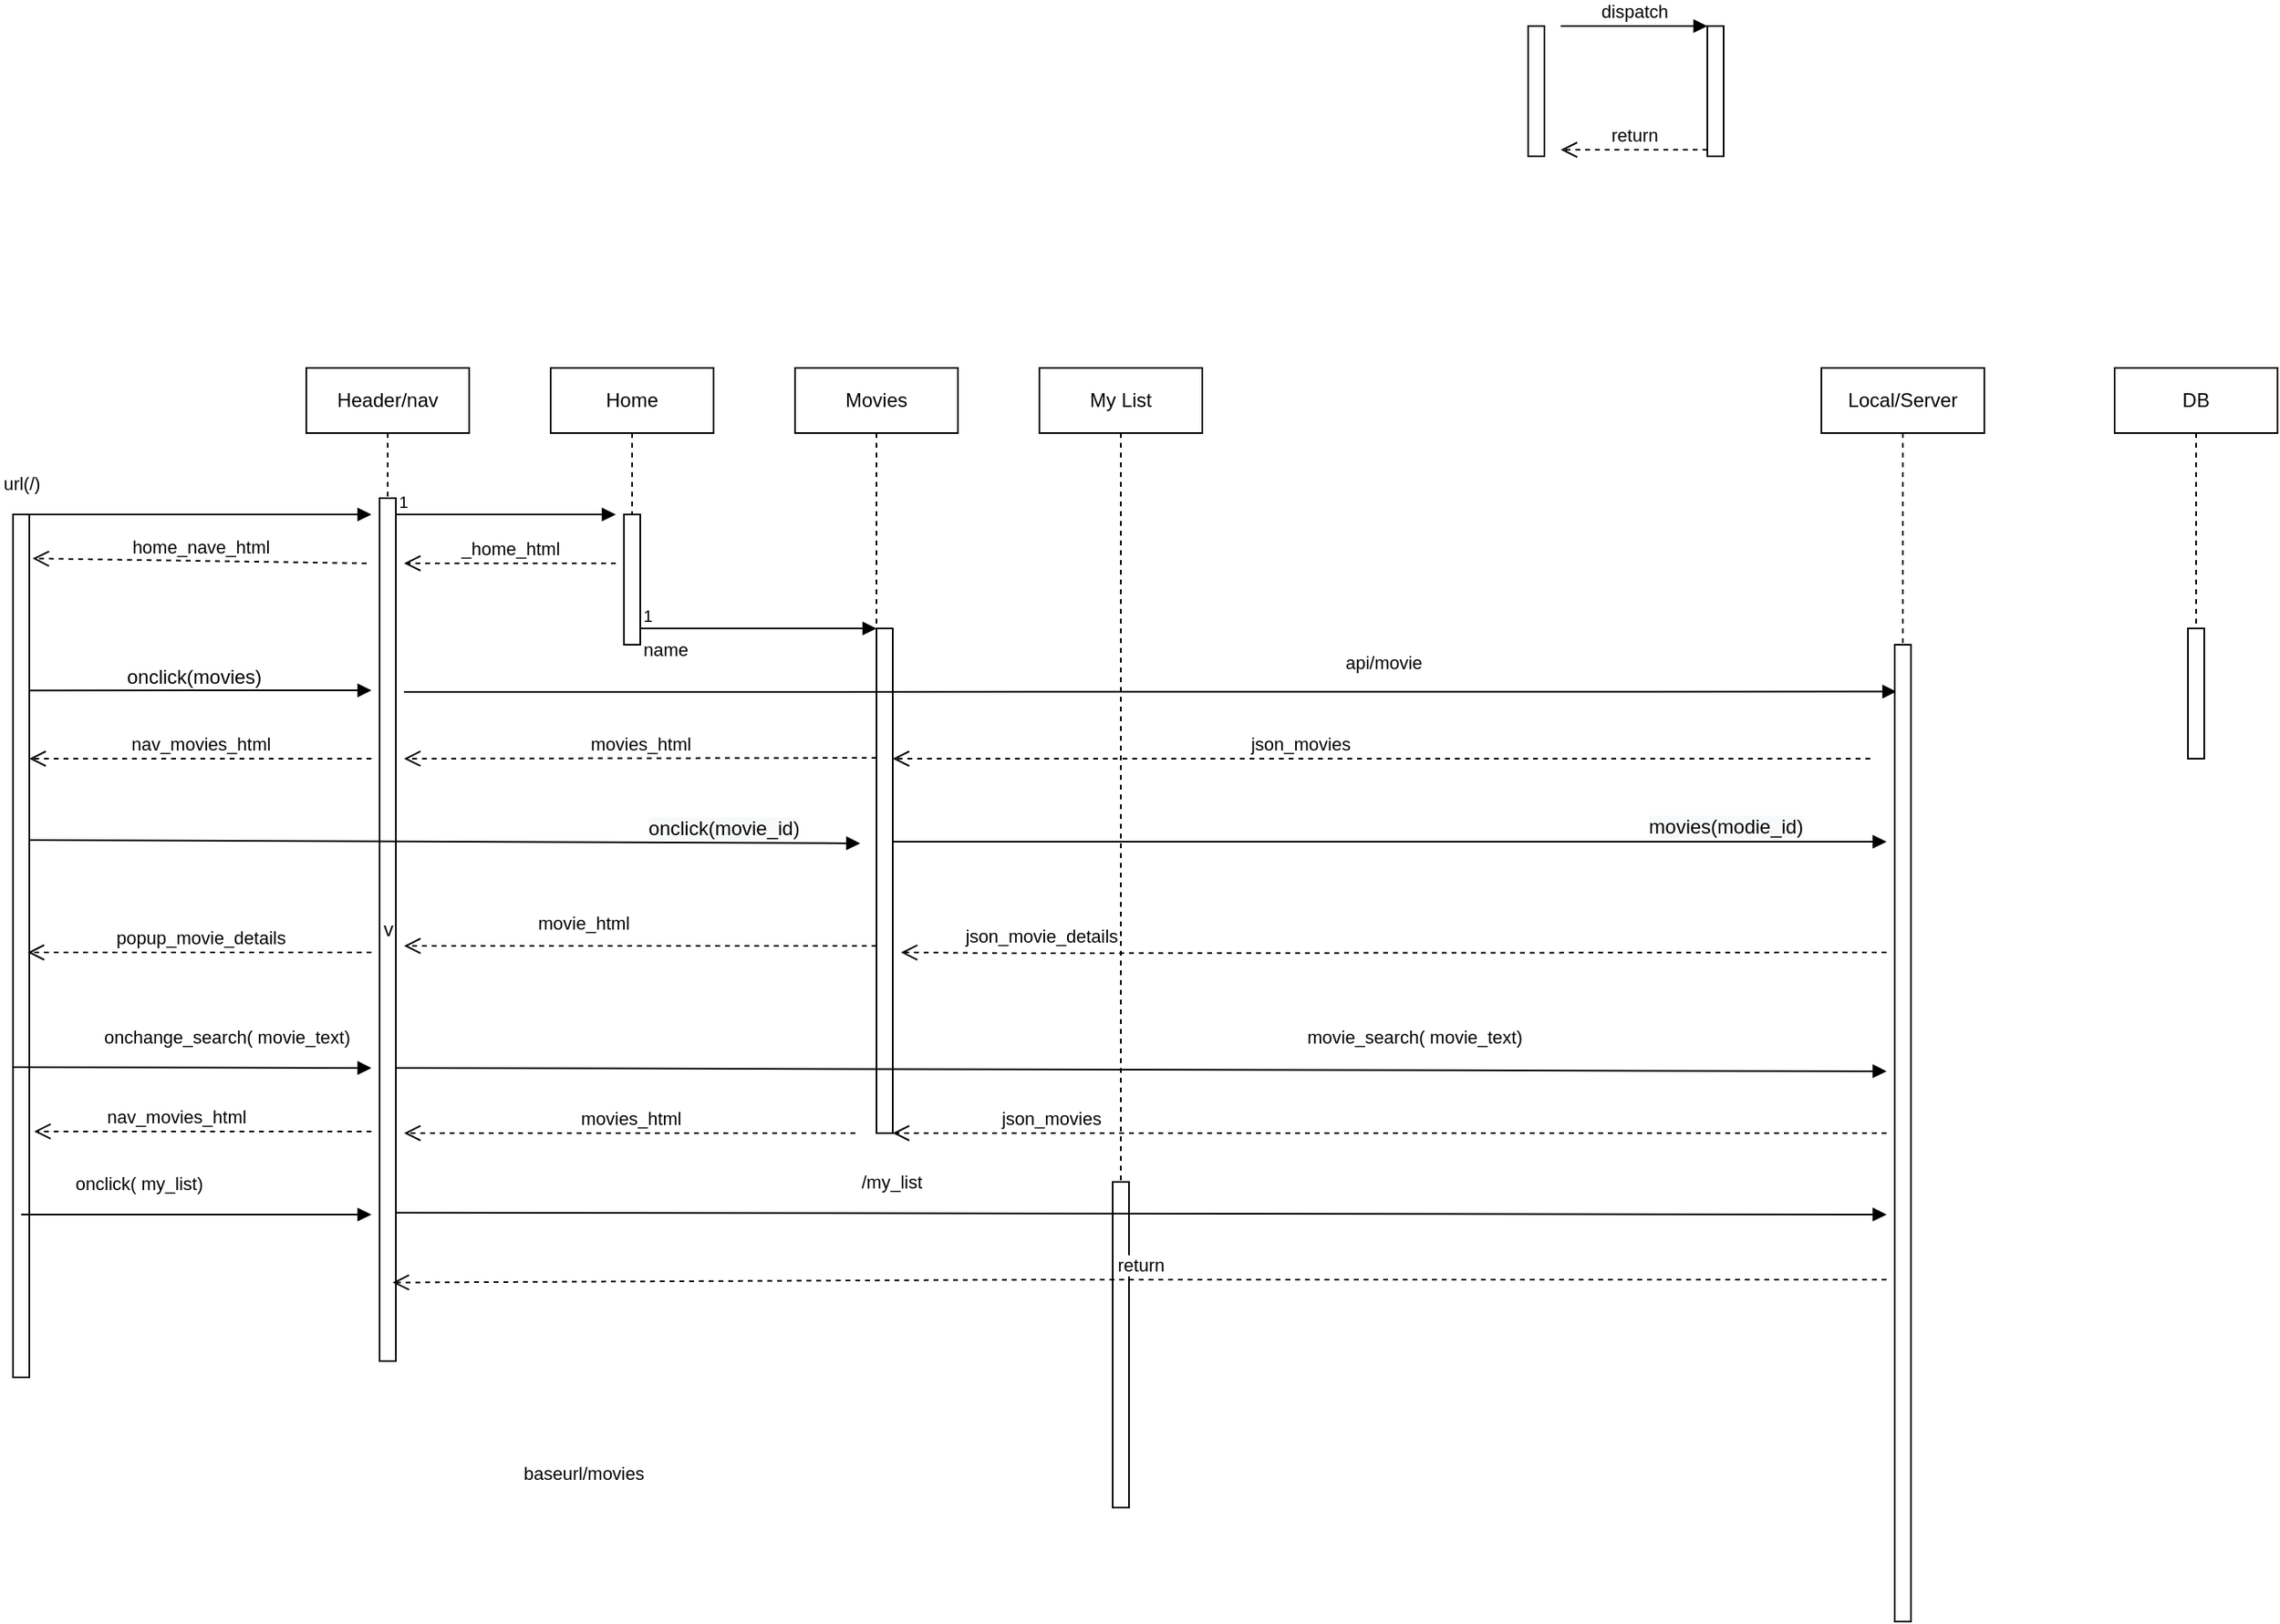 <mxfile version="12.1.3" type="device" pages="2"><diagram id="BXN4NNJBQrKF_9aaGOso" name="Sequence Digram"><mxGraphModel dx="1632" dy="520" grid="1" gridSize="10" guides="1" tooltips="1" connect="1" arrows="1" fold="1" page="1" pageScale="1" pageWidth="850" pageHeight="1100" math="0" shadow="0"><root><mxCell id="0"/><mxCell id="1" parent="0"/><mxCell id="UBYb5tP1mh_K7rRH06WH-1" value="" style="html=1;points=[];perimeter=orthogonalPerimeter;" parent="1" vertex="1"><mxGeometry x="210" y="70" width="10" height="80" as="geometry"/></mxCell><mxCell id="UBYb5tP1mh_K7rRH06WH-2" value="dispatch" style="html=1;verticalAlign=bottom;endArrow=block;entryX=0;entryY=0;" parent="1" target="UBYb5tP1mh_K7rRH06WH-1" edge="1"><mxGeometry relative="1" as="geometry"><mxPoint x="120" y="70" as="sourcePoint"/></mxGeometry></mxCell><mxCell id="UBYb5tP1mh_K7rRH06WH-3" value="return" style="html=1;verticalAlign=bottom;endArrow=open;dashed=1;endSize=8;exitX=0;exitY=0.95;" parent="1" source="UBYb5tP1mh_K7rRH06WH-1" edge="1"><mxGeometry relative="1" as="geometry"><mxPoint x="120" y="146" as="targetPoint"/></mxGeometry></mxCell><mxCell id="UBYb5tP1mh_K7rRH06WH-4" value="" style="html=1;points=[];perimeter=orthogonalPerimeter;" parent="1" vertex="1"><mxGeometry x="100" y="70" width="10" height="80" as="geometry"/></mxCell><mxCell id="f4EtuYIj_TBN80JB_MYa-1" value="" style="html=1;points=[];perimeter=orthogonalPerimeter;" parent="1" vertex="1"><mxGeometry x="-830" y="370" width="10" height="530" as="geometry"/></mxCell><mxCell id="f4EtuYIj_TBN80JB_MYa-2" value="Home" style="shape=umlLifeline;perimeter=lifelinePerimeter;whiteSpace=wrap;html=1;container=1;collapsible=0;recursiveResize=0;outlineConnect=0;" parent="1" vertex="1"><mxGeometry x="-500" y="280" width="100" height="90" as="geometry"/></mxCell><mxCell id="f4EtuYIj_TBN80JB_MYa-3" value="" style="html=1;points=[];perimeter=orthogonalPerimeter;" parent="1" vertex="1"><mxGeometry x="-455" y="370" width="10" height="80" as="geometry"/></mxCell><mxCell id="f4EtuYIj_TBN80JB_MYa-4" value="url(/)" style="html=1;verticalAlign=bottom;endArrow=block;" parent="1" edge="1"><mxGeometry x="-1" y="10" width="80" relative="1" as="geometry"><mxPoint x="-825" y="370" as="sourcePoint"/><mxPoint x="-610" y="370" as="targetPoint"/><mxPoint as="offset"/></mxGeometry></mxCell><mxCell id="f4EtuYIj_TBN80JB_MYa-5" value="Movies" style="shape=umlLifeline;perimeter=lifelinePerimeter;whiteSpace=wrap;html=1;container=1;collapsible=0;recursiveResize=0;outlineConnect=0;" parent="1" vertex="1"><mxGeometry x="-350" y="280" width="100" height="160" as="geometry"/></mxCell><mxCell id="f4EtuYIj_TBN80JB_MYa-6" value="" style="html=1;points=[];perimeter=orthogonalPerimeter;" parent="1" vertex="1"><mxGeometry x="-300" y="440" width="10" height="310" as="geometry"/></mxCell><mxCell id="f4EtuYIj_TBN80JB_MYa-7" value="_home_html" style="html=1;verticalAlign=bottom;endArrow=open;dashed=1;endSize=8;" parent="1" edge="1"><mxGeometry relative="1" as="geometry"><mxPoint x="-460" y="400" as="sourcePoint"/><mxPoint x="-590" y="400" as="targetPoint"/></mxGeometry></mxCell><mxCell id="f4EtuYIj_TBN80JB_MYa-8" value="baseurl/movies" style="html=1;verticalAlign=bottom;endArrow=block;exitX=1;exitY=0.204;exitDx=0;exitDy=0;exitPerimeter=0;" parent="1" source="f4EtuYIj_TBN80JB_MYa-1" edge="1"><mxGeometry x="1" y="-507" width="80" relative="1" as="geometry"><mxPoint x="-819.5" y="440" as="sourcePoint"/><mxPoint x="-610" y="478" as="targetPoint"/><mxPoint x="130" y="-17" as="offset"/></mxGeometry></mxCell><mxCell id="f4EtuYIj_TBN80JB_MYa-9" value="name" style="endArrow=block;endFill=1;html=1;edgeStyle=orthogonalEdgeStyle;align=left;verticalAlign=top;" parent="1" edge="1"><mxGeometry x="-1" relative="1" as="geometry"><mxPoint x="-445" y="440" as="sourcePoint"/><mxPoint x="-300" y="440" as="targetPoint"/></mxGeometry></mxCell><mxCell id="f4EtuYIj_TBN80JB_MYa-10" value="1" style="resizable=0;html=1;align=left;verticalAlign=bottom;labelBackgroundColor=#ffffff;fontSize=10;" parent="f4EtuYIj_TBN80JB_MYa-9" connectable="0" vertex="1"><mxGeometry x="-1" relative="1" as="geometry"/></mxCell><mxCell id="f4EtuYIj_TBN80JB_MYa-11" value="nav_movies_html" style="html=1;verticalAlign=bottom;endArrow=open;dashed=1;endSize=8;" parent="1" edge="1"><mxGeometry relative="1" as="geometry"><mxPoint x="-610" y="520" as="sourcePoint"/><mxPoint x="-820" y="520" as="targetPoint"/></mxGeometry></mxCell><mxCell id="f4EtuYIj_TBN80JB_MYa-13" value="api/movie" style="html=1;verticalAlign=bottom;endArrow=block;entryX=0.1;entryY=0.048;entryDx=0;entryDy=0;entryPerimeter=0;" parent="1" target="f4EtuYIj_TBN80JB_MYa-15" edge="1"><mxGeometry x="0.312" y="9" width="80" relative="1" as="geometry"><mxPoint x="-590" y="479" as="sourcePoint"/><mxPoint x="-440" y="440" as="targetPoint"/><mxPoint as="offset"/></mxGeometry></mxCell><mxCell id="f4EtuYIj_TBN80JB_MYa-14" value="Local/Server" style="shape=umlLifeline;perimeter=lifelinePerimeter;whiteSpace=wrap;html=1;container=1;collapsible=0;recursiveResize=0;outlineConnect=0;" parent="1" vertex="1"><mxGeometry x="280" y="280" width="100" height="170" as="geometry"/></mxCell><mxCell id="f4EtuYIj_TBN80JB_MYa-15" value="" style="html=1;points=[];perimeter=orthogonalPerimeter;" parent="1" vertex="1"><mxGeometry x="325" y="450" width="10" height="600" as="geometry"/></mxCell><mxCell id="f4EtuYIj_TBN80JB_MYa-18" value="json_movies" style="html=1;verticalAlign=bottom;endArrow=open;dashed=1;endSize=8;" parent="1" edge="1"><mxGeometry x="0.168" relative="1" as="geometry"><mxPoint x="310" y="520" as="sourcePoint"/><mxPoint x="-290" y="520" as="targetPoint"/><mxPoint as="offset"/></mxGeometry></mxCell><mxCell id="f4EtuYIj_TBN80JB_MYa-19" value="DB" style="shape=umlLifeline;perimeter=lifelinePerimeter;whiteSpace=wrap;html=1;container=1;collapsible=0;recursiveResize=0;outlineConnect=0;" parent="1" vertex="1"><mxGeometry x="460" y="280" width="100" height="160" as="geometry"/></mxCell><mxCell id="f4EtuYIj_TBN80JB_MYa-20" value="" style="html=1;points=[];perimeter=orthogonalPerimeter;" parent="1" vertex="1"><mxGeometry x="505" y="440" width="10" height="80" as="geometry"/></mxCell><mxCell id="f4EtuYIj_TBN80JB_MYa-21" value="" style="endArrow=block;endFill=1;html=1;edgeStyle=orthogonalEdgeStyle;align=left;verticalAlign=top;" parent="1" edge="1"><mxGeometry x="-1" relative="1" as="geometry"><mxPoint x="-595" y="370" as="sourcePoint"/><mxPoint x="-460" y="370" as="targetPoint"/></mxGeometry></mxCell><mxCell id="f4EtuYIj_TBN80JB_MYa-22" value="1" style="resizable=0;html=1;align=left;verticalAlign=bottom;labelBackgroundColor=#ffffff;fontSize=10;" parent="f4EtuYIj_TBN80JB_MYa-21" connectable="0" vertex="1"><mxGeometry x="-1" relative="1" as="geometry"/></mxCell><mxCell id="f4EtuYIj_TBN80JB_MYa-26" value="json_movie_details" style="html=1;verticalAlign=bottom;endArrow=open;dashed=1;endSize=8;" parent="1" edge="1"><mxGeometry x="0.717" relative="1" as="geometry"><mxPoint x="320" y="639" as="sourcePoint"/><mxPoint x="-285" y="639" as="targetPoint"/><Array as="points"><mxPoint x="-215" y="639.5"/></Array><mxPoint y="-1" as="offset"/></mxGeometry></mxCell><mxCell id="f4EtuYIj_TBN80JB_MYa-27" value="popup_movie_details" style="html=1;verticalAlign=bottom;endArrow=open;dashed=1;endSize=8;" parent="1" edge="1"><mxGeometry relative="1" as="geometry"><mxPoint x="-610" y="639" as="sourcePoint"/><mxPoint x="-821" y="639" as="targetPoint"/></mxGeometry></mxCell><mxCell id="f4EtuYIj_TBN80JB_MYa-32" value="&lt;span style=&quot;font-size: 12px ; text-align: left ; background-color: rgb(248 , 249 , 250)&quot;&gt;movies(modie_id)&lt;/span&gt;" style="html=1;verticalAlign=bottom;endArrow=block;" parent="1" edge="1"><mxGeometry x="0.673" width="80" relative="1" as="geometry"><mxPoint x="-290" y="571" as="sourcePoint"/><mxPoint x="320" y="571" as="targetPoint"/><mxPoint as="offset"/></mxGeometry></mxCell><mxCell id="f4EtuYIj_TBN80JB_MYa-33" value="Header/nav" style="shape=umlLifeline;perimeter=lifelinePerimeter;whiteSpace=wrap;html=1;container=1;collapsible=0;recursiveResize=0;outlineConnect=0;" parent="1" vertex="1"><mxGeometry x="-650" y="280" width="100" height="80" as="geometry"/></mxCell><mxCell id="f4EtuYIj_TBN80JB_MYa-35" value="onchange_search( movie_text)" style="html=1;verticalAlign=bottom;endArrow=block;" parent="1" edge="1"><mxGeometry x="0.185" y="10" width="80" relative="1" as="geometry"><mxPoint x="-830" y="709.5" as="sourcePoint"/><mxPoint x="-610" y="710" as="targetPoint"/><mxPoint as="offset"/></mxGeometry></mxCell><mxCell id="f4EtuYIj_TBN80JB_MYa-36" value="movie_search( movie_text)" style="html=1;verticalAlign=bottom;endArrow=block;" parent="1" edge="1"><mxGeometry x="0.366" y="11" width="80" relative="1" as="geometry"><mxPoint x="-595" y="710" as="sourcePoint"/><mxPoint x="320" y="712" as="targetPoint"/><mxPoint as="offset"/></mxGeometry></mxCell><mxCell id="f4EtuYIj_TBN80JB_MYa-37" value="My List" style="shape=umlLifeline;perimeter=lifelinePerimeter;whiteSpace=wrap;html=1;container=1;collapsible=0;recursiveResize=0;outlineConnect=0;" parent="1" vertex="1"><mxGeometry x="-200" y="280" width="100" height="500" as="geometry"/></mxCell><mxCell id="f4EtuYIj_TBN80JB_MYa-38" value="" style="html=1;points=[];perimeter=orthogonalPerimeter;" parent="1" vertex="1"><mxGeometry x="-155" y="780" width="10" height="200" as="geometry"/></mxCell><mxCell id="f4EtuYIj_TBN80JB_MYa-39" value="json_movies" style="html=1;verticalAlign=bottom;endArrow=open;dashed=1;endSize=8;" parent="1" edge="1"><mxGeometry x="0.683" relative="1" as="geometry"><mxPoint x="320" y="750" as="sourcePoint"/><mxPoint x="-290" y="750" as="targetPoint"/><Array as="points"/><mxPoint as="offset"/></mxGeometry></mxCell><mxCell id="f4EtuYIj_TBN80JB_MYa-40" value="nav_movies_html" style="html=1;verticalAlign=bottom;endArrow=open;dashed=1;endSize=8;entryX=1.3;entryY=0.715;entryDx=0;entryDy=0;entryPerimeter=0;" parent="1" target="f4EtuYIj_TBN80JB_MYa-1" edge="1"><mxGeometry x="0.159" relative="1" as="geometry"><mxPoint x="-610" y="749" as="sourcePoint"/><mxPoint x="-760" y="750.5" as="targetPoint"/><mxPoint as="offset"/></mxGeometry></mxCell><mxCell id="f4EtuYIj_TBN80JB_MYa-42" value="/my_list" style="html=1;verticalAlign=bottom;endArrow=block;exitX=0.8;exitY=0.828;exitDx=0;exitDy=0;exitPerimeter=0;" parent="1" source="f4EtuYIj_TBN80JB_MYa-47" edge="1"><mxGeometry x="-0.333" y="10" width="80" relative="1" as="geometry"><mxPoint x="-570" y="800" as="sourcePoint"/><mxPoint x="320" y="800" as="targetPoint"/><mxPoint as="offset"/></mxGeometry></mxCell><mxCell id="f4EtuYIj_TBN80JB_MYa-43" value="onclick(movies)" style="text;html=1;resizable=0;points=[];autosize=1;align=left;verticalAlign=top;spacingTop=-4;" parent="1" vertex="1"><mxGeometry x="-762.5" y="460" width="100" height="20" as="geometry"/></mxCell><mxCell id="f4EtuYIj_TBN80JB_MYa-46" value="onclick( my_list)" style="html=1;verticalAlign=bottom;endArrow=block;" parent="1" edge="1"><mxGeometry x="-0.333" y="10" width="80" relative="1" as="geometry"><mxPoint x="-825" y="800" as="sourcePoint"/><mxPoint x="-610" y="800" as="targetPoint"/><mxPoint as="offset"/></mxGeometry></mxCell><mxCell id="f4EtuYIj_TBN80JB_MYa-47" value="v" style="html=1;points=[];perimeter=orthogonalPerimeter;" parent="1" vertex="1"><mxGeometry x="-605" y="360" width="10" height="530" as="geometry"/></mxCell><mxCell id="f4EtuYIj_TBN80JB_MYa-48" value="home_nave_html" style="html=1;verticalAlign=bottom;endArrow=open;dashed=1;endSize=8;entryX=1.2;entryY=0.051;entryDx=0;entryDy=0;entryPerimeter=0;" parent="1" target="f4EtuYIj_TBN80JB_MYa-1" edge="1"><mxGeometry relative="1" as="geometry"><mxPoint x="-613" y="400" as="sourcePoint"/><mxPoint x="-750" y="400" as="targetPoint"/></mxGeometry></mxCell><mxCell id="f4EtuYIj_TBN80JB_MYa-52" value="&lt;span style=&quot;font-size: 12px ; text-align: left ; background-color: rgb(248 , 249 , 250)&quot;&gt;onclick(movie_id)&lt;/span&gt;" style="html=1;verticalAlign=bottom;endArrow=block;" parent="1" edge="1"><mxGeometry x="0.673" width="80" relative="1" as="geometry"><mxPoint x="-820" y="570" as="sourcePoint"/><mxPoint x="-310" y="572" as="targetPoint"/><mxPoint as="offset"/></mxGeometry></mxCell><mxCell id="f4EtuYIj_TBN80JB_MYa-53" value="movies_html" style="html=1;verticalAlign=bottom;endArrow=open;dashed=1;endSize=8;" parent="1" edge="1"><mxGeometry relative="1" as="geometry"><mxPoint x="-300" y="519.5" as="sourcePoint"/><mxPoint x="-590" y="520" as="targetPoint"/></mxGeometry></mxCell><mxCell id="f4EtuYIj_TBN80JB_MYa-54" value="movie_html" style="html=1;verticalAlign=bottom;endArrow=open;dashed=1;endSize=8;" parent="1" edge="1"><mxGeometry x="0.241" y="-5" relative="1" as="geometry"><mxPoint x="-300" y="635" as="sourcePoint"/><mxPoint x="-590" y="635" as="targetPoint"/><mxPoint as="offset"/></mxGeometry></mxCell><mxCell id="f4EtuYIj_TBN80JB_MYa-55" value="movies_html" style="html=1;verticalAlign=bottom;endArrow=open;dashed=1;endSize=8;" parent="1" edge="1"><mxGeometry relative="1" as="geometry"><mxPoint x="-313" y="750" as="sourcePoint"/><mxPoint x="-590" y="750" as="targetPoint"/></mxGeometry></mxCell><mxCell id="f4EtuYIj_TBN80JB_MYa-56" value="return" style="html=1;verticalAlign=bottom;endArrow=open;dashed=1;endSize=8;entryX=0.8;entryY=0.909;entryDx=0;entryDy=0;entryPerimeter=0;" parent="1" target="f4EtuYIj_TBN80JB_MYa-47" edge="1"><mxGeometry relative="1" as="geometry"><mxPoint x="320" y="840" as="sourcePoint"/><mxPoint x="240" y="840" as="targetPoint"/><Array as="points"><mxPoint x="-200" y="840"/></Array></mxGeometry></mxCell></root></mxGraphModel></diagram><diagram id="fFkZ9fhKVo8We1eaMjjP" name="view movies"><mxGraphModel dx="782" dy="520" grid="1" gridSize="10" guides="1" tooltips="1" connect="1" arrows="1" fold="1" page="1" pageScale="1" pageWidth="850" pageHeight="1100" math="0" shadow="0"><root><mxCell id="UAkN7zzmJM2HjBqZ5EJI-0"/><mxCell id="UAkN7zzmJM2HjBqZ5EJI-1" parent="UAkN7zzmJM2HjBqZ5EJI-0"/><mxCell id="UAkN7zzmJM2HjBqZ5EJI-2" value="Technical requirements&lt;br&gt;&lt;br&gt;API(view movies)&lt;br&gt;&amp;nbsp; &amp;nbsp; - movie name&lt;br&gt;&amp;nbsp; &amp;nbsp; - images&lt;br&gt;&amp;nbsp; &amp;nbsp; - year&lt;br&gt;&amp;nbsp; &amp;nbsp; - production&lt;br&gt;&amp;nbsp; &amp;nbsp; - genre?" style="shape=note;whiteSpace=wrap;html=1;size=14;verticalAlign=top;align=left;spacingTop=-6;" parent="UAkN7zzmJM2HjBqZ5EJI-1" vertex="1"><mxGeometry x="20" y="20" width="330" height="310" as="geometry"/></mxCell></root></mxGraphModel></diagram></mxfile>